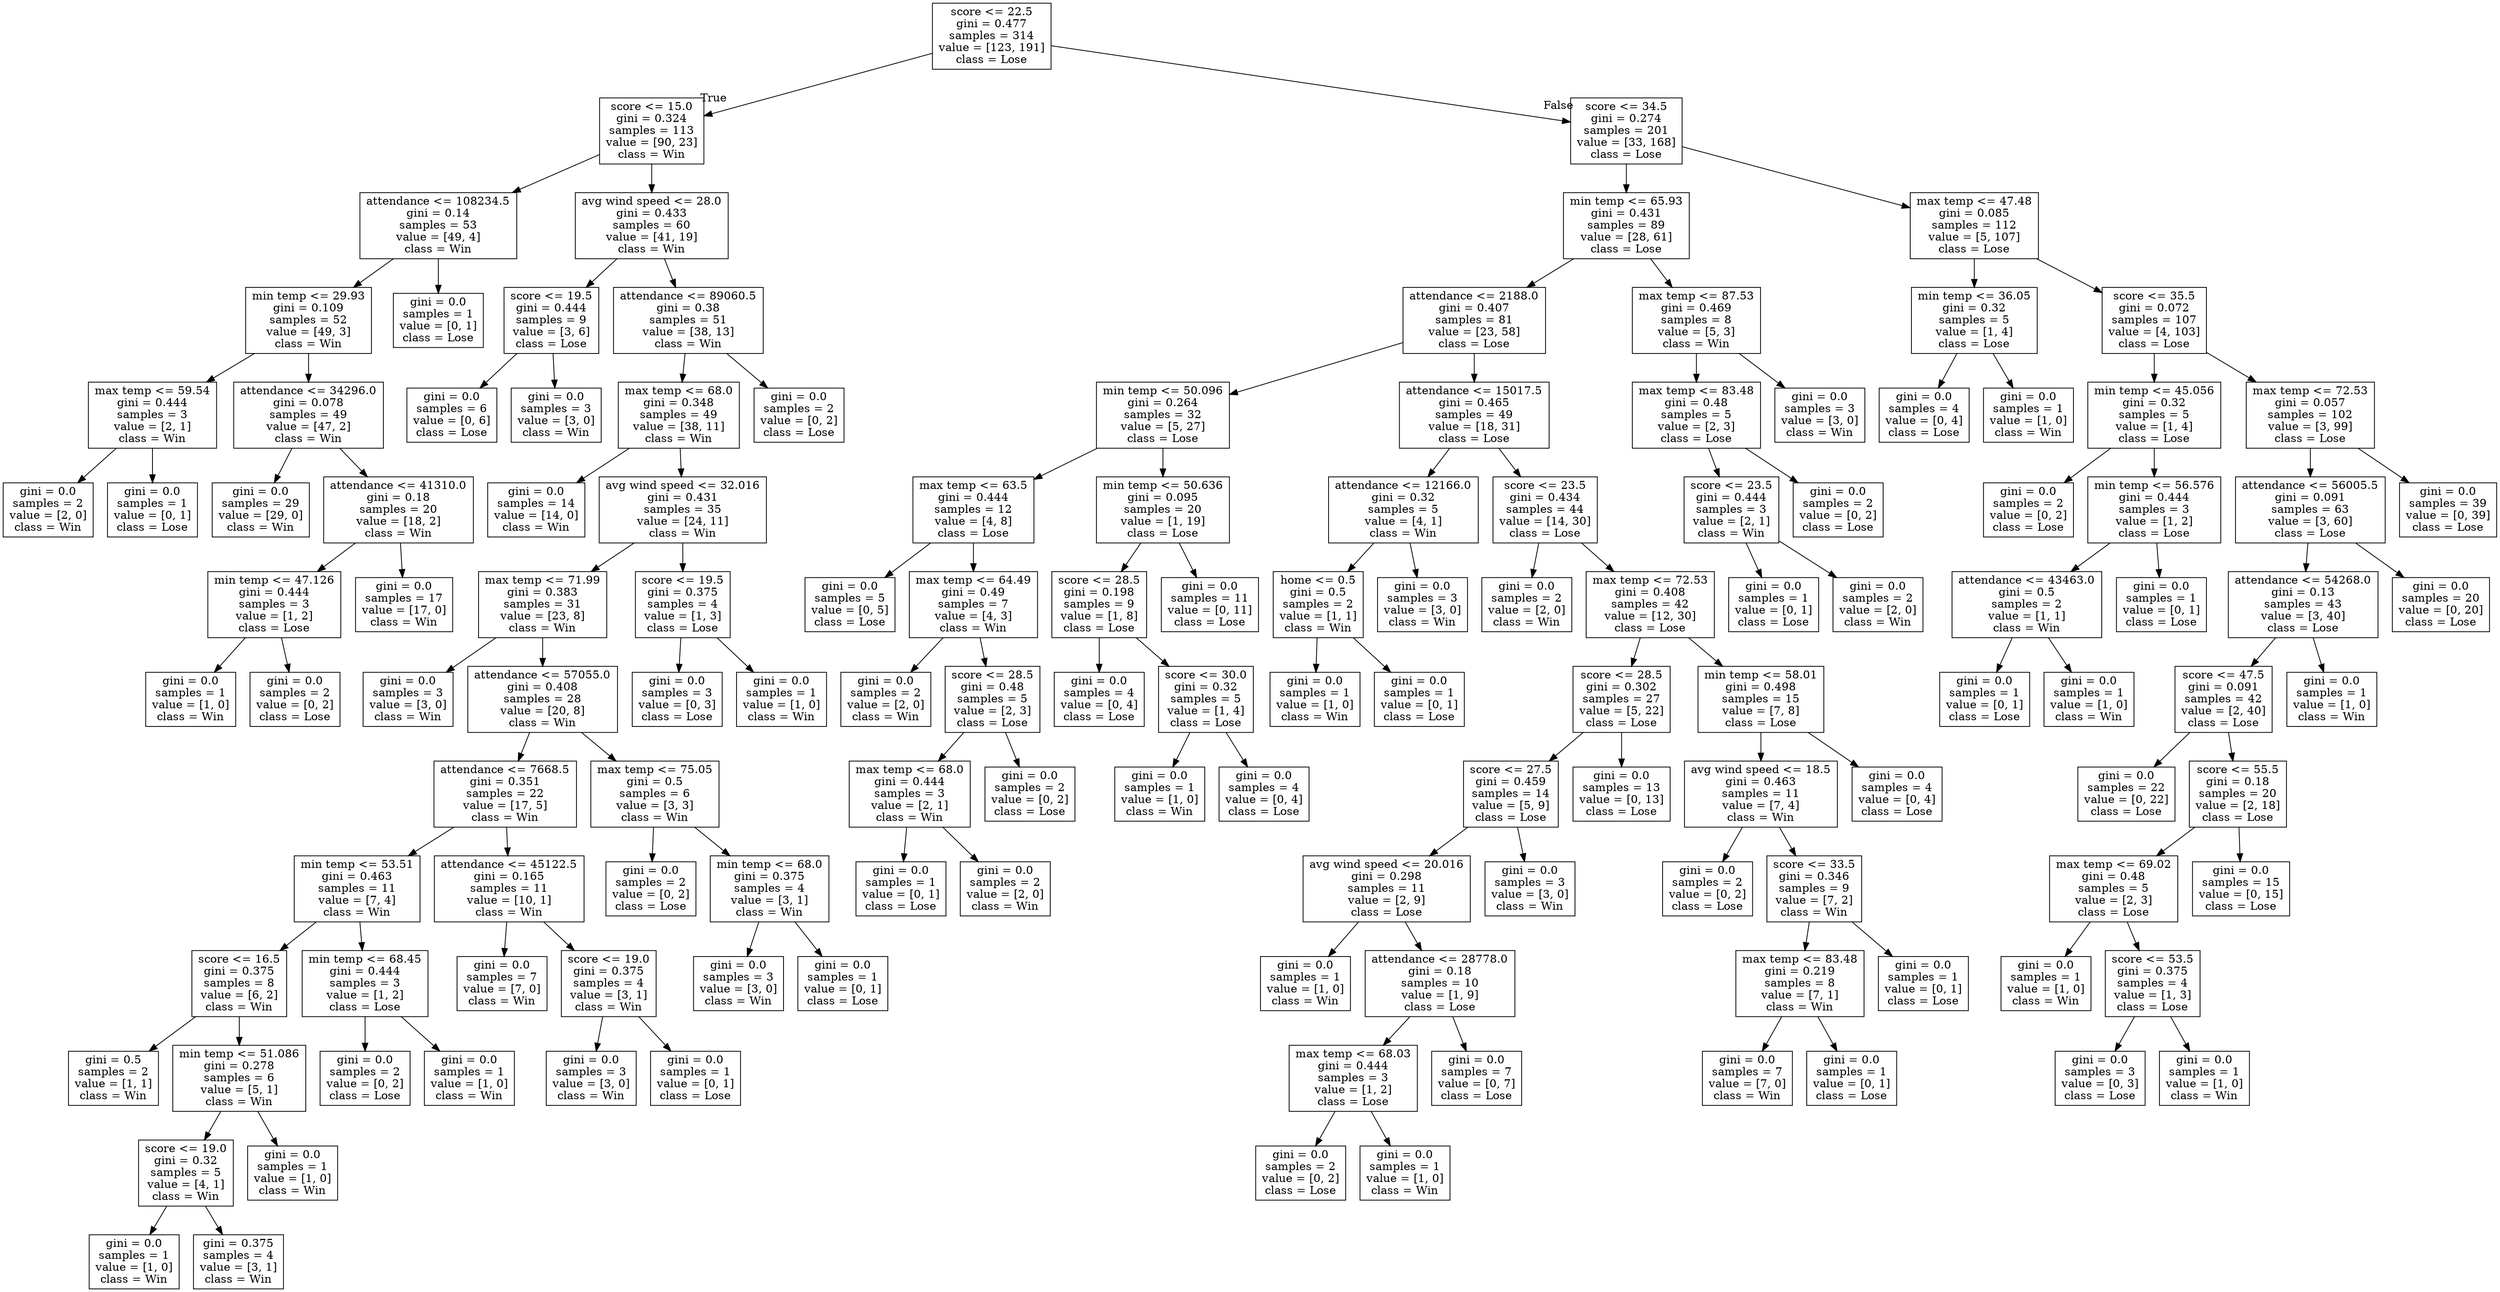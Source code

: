 digraph Tree {
node [shape=box] ;
0 [label="score <= 22.5\ngini = 0.477\nsamples = 314\nvalue = [123, 191]\nclass = Lose"] ;
1 [label="score <= 15.0\ngini = 0.324\nsamples = 113\nvalue = [90, 23]\nclass = Win"] ;
0 -> 1 [labeldistance=2.5, labelangle=45, headlabel="True"] ;
2 [label="attendance <= 108234.5\ngini = 0.14\nsamples = 53\nvalue = [49, 4]\nclass = Win"] ;
1 -> 2 ;
3 [label="min temp <= 29.93\ngini = 0.109\nsamples = 52\nvalue = [49, 3]\nclass = Win"] ;
2 -> 3 ;
4 [label="max temp <= 59.54\ngini = 0.444\nsamples = 3\nvalue = [2, 1]\nclass = Win"] ;
3 -> 4 ;
5 [label="gini = 0.0\nsamples = 2\nvalue = [2, 0]\nclass = Win"] ;
4 -> 5 ;
6 [label="gini = 0.0\nsamples = 1\nvalue = [0, 1]\nclass = Lose"] ;
4 -> 6 ;
7 [label="attendance <= 34296.0\ngini = 0.078\nsamples = 49\nvalue = [47, 2]\nclass = Win"] ;
3 -> 7 ;
8 [label="gini = 0.0\nsamples = 29\nvalue = [29, 0]\nclass = Win"] ;
7 -> 8 ;
9 [label="attendance <= 41310.0\ngini = 0.18\nsamples = 20\nvalue = [18, 2]\nclass = Win"] ;
7 -> 9 ;
10 [label="min temp <= 47.126\ngini = 0.444\nsamples = 3\nvalue = [1, 2]\nclass = Lose"] ;
9 -> 10 ;
11 [label="gini = 0.0\nsamples = 1\nvalue = [1, 0]\nclass = Win"] ;
10 -> 11 ;
12 [label="gini = 0.0\nsamples = 2\nvalue = [0, 2]\nclass = Lose"] ;
10 -> 12 ;
13 [label="gini = 0.0\nsamples = 17\nvalue = [17, 0]\nclass = Win"] ;
9 -> 13 ;
14 [label="gini = 0.0\nsamples = 1\nvalue = [0, 1]\nclass = Lose"] ;
2 -> 14 ;
15 [label="avg wind speed <= 28.0\ngini = 0.433\nsamples = 60\nvalue = [41, 19]\nclass = Win"] ;
1 -> 15 ;
16 [label="score <= 19.5\ngini = 0.444\nsamples = 9\nvalue = [3, 6]\nclass = Lose"] ;
15 -> 16 ;
17 [label="gini = 0.0\nsamples = 6\nvalue = [0, 6]\nclass = Lose"] ;
16 -> 17 ;
18 [label="gini = 0.0\nsamples = 3\nvalue = [3, 0]\nclass = Win"] ;
16 -> 18 ;
19 [label="attendance <= 89060.5\ngini = 0.38\nsamples = 51\nvalue = [38, 13]\nclass = Win"] ;
15 -> 19 ;
20 [label="max temp <= 68.0\ngini = 0.348\nsamples = 49\nvalue = [38, 11]\nclass = Win"] ;
19 -> 20 ;
21 [label="gini = 0.0\nsamples = 14\nvalue = [14, 0]\nclass = Win"] ;
20 -> 21 ;
22 [label="avg wind speed <= 32.016\ngini = 0.431\nsamples = 35\nvalue = [24, 11]\nclass = Win"] ;
20 -> 22 ;
23 [label="max temp <= 71.99\ngini = 0.383\nsamples = 31\nvalue = [23, 8]\nclass = Win"] ;
22 -> 23 ;
24 [label="gini = 0.0\nsamples = 3\nvalue = [3, 0]\nclass = Win"] ;
23 -> 24 ;
25 [label="attendance <= 57055.0\ngini = 0.408\nsamples = 28\nvalue = [20, 8]\nclass = Win"] ;
23 -> 25 ;
26 [label="attendance <= 7668.5\ngini = 0.351\nsamples = 22\nvalue = [17, 5]\nclass = Win"] ;
25 -> 26 ;
27 [label="min temp <= 53.51\ngini = 0.463\nsamples = 11\nvalue = [7, 4]\nclass = Win"] ;
26 -> 27 ;
28 [label="score <= 16.5\ngini = 0.375\nsamples = 8\nvalue = [6, 2]\nclass = Win"] ;
27 -> 28 ;
29 [label="gini = 0.5\nsamples = 2\nvalue = [1, 1]\nclass = Win"] ;
28 -> 29 ;
30 [label="min temp <= 51.086\ngini = 0.278\nsamples = 6\nvalue = [5, 1]\nclass = Win"] ;
28 -> 30 ;
31 [label="score <= 19.0\ngini = 0.32\nsamples = 5\nvalue = [4, 1]\nclass = Win"] ;
30 -> 31 ;
32 [label="gini = 0.0\nsamples = 1\nvalue = [1, 0]\nclass = Win"] ;
31 -> 32 ;
33 [label="gini = 0.375\nsamples = 4\nvalue = [3, 1]\nclass = Win"] ;
31 -> 33 ;
34 [label="gini = 0.0\nsamples = 1\nvalue = [1, 0]\nclass = Win"] ;
30 -> 34 ;
35 [label="min temp <= 68.45\ngini = 0.444\nsamples = 3\nvalue = [1, 2]\nclass = Lose"] ;
27 -> 35 ;
36 [label="gini = 0.0\nsamples = 2\nvalue = [0, 2]\nclass = Lose"] ;
35 -> 36 ;
37 [label="gini = 0.0\nsamples = 1\nvalue = [1, 0]\nclass = Win"] ;
35 -> 37 ;
38 [label="attendance <= 45122.5\ngini = 0.165\nsamples = 11\nvalue = [10, 1]\nclass = Win"] ;
26 -> 38 ;
39 [label="gini = 0.0\nsamples = 7\nvalue = [7, 0]\nclass = Win"] ;
38 -> 39 ;
40 [label="score <= 19.0\ngini = 0.375\nsamples = 4\nvalue = [3, 1]\nclass = Win"] ;
38 -> 40 ;
41 [label="gini = 0.0\nsamples = 3\nvalue = [3, 0]\nclass = Win"] ;
40 -> 41 ;
42 [label="gini = 0.0\nsamples = 1\nvalue = [0, 1]\nclass = Lose"] ;
40 -> 42 ;
43 [label="max temp <= 75.05\ngini = 0.5\nsamples = 6\nvalue = [3, 3]\nclass = Win"] ;
25 -> 43 ;
44 [label="gini = 0.0\nsamples = 2\nvalue = [0, 2]\nclass = Lose"] ;
43 -> 44 ;
45 [label="min temp <= 68.0\ngini = 0.375\nsamples = 4\nvalue = [3, 1]\nclass = Win"] ;
43 -> 45 ;
46 [label="gini = 0.0\nsamples = 3\nvalue = [3, 0]\nclass = Win"] ;
45 -> 46 ;
47 [label="gini = 0.0\nsamples = 1\nvalue = [0, 1]\nclass = Lose"] ;
45 -> 47 ;
48 [label="score <= 19.5\ngini = 0.375\nsamples = 4\nvalue = [1, 3]\nclass = Lose"] ;
22 -> 48 ;
49 [label="gini = 0.0\nsamples = 3\nvalue = [0, 3]\nclass = Lose"] ;
48 -> 49 ;
50 [label="gini = 0.0\nsamples = 1\nvalue = [1, 0]\nclass = Win"] ;
48 -> 50 ;
51 [label="gini = 0.0\nsamples = 2\nvalue = [0, 2]\nclass = Lose"] ;
19 -> 51 ;
52 [label="score <= 34.5\ngini = 0.274\nsamples = 201\nvalue = [33, 168]\nclass = Lose"] ;
0 -> 52 [labeldistance=2.5, labelangle=-45, headlabel="False"] ;
53 [label="min temp <= 65.93\ngini = 0.431\nsamples = 89\nvalue = [28, 61]\nclass = Lose"] ;
52 -> 53 ;
54 [label="attendance <= 2188.0\ngini = 0.407\nsamples = 81\nvalue = [23, 58]\nclass = Lose"] ;
53 -> 54 ;
55 [label="min temp <= 50.096\ngini = 0.264\nsamples = 32\nvalue = [5, 27]\nclass = Lose"] ;
54 -> 55 ;
56 [label="max temp <= 63.5\ngini = 0.444\nsamples = 12\nvalue = [4, 8]\nclass = Lose"] ;
55 -> 56 ;
57 [label="gini = 0.0\nsamples = 5\nvalue = [0, 5]\nclass = Lose"] ;
56 -> 57 ;
58 [label="max temp <= 64.49\ngini = 0.49\nsamples = 7\nvalue = [4, 3]\nclass = Win"] ;
56 -> 58 ;
59 [label="gini = 0.0\nsamples = 2\nvalue = [2, 0]\nclass = Win"] ;
58 -> 59 ;
60 [label="score <= 28.5\ngini = 0.48\nsamples = 5\nvalue = [2, 3]\nclass = Lose"] ;
58 -> 60 ;
61 [label="max temp <= 68.0\ngini = 0.444\nsamples = 3\nvalue = [2, 1]\nclass = Win"] ;
60 -> 61 ;
62 [label="gini = 0.0\nsamples = 1\nvalue = [0, 1]\nclass = Lose"] ;
61 -> 62 ;
63 [label="gini = 0.0\nsamples = 2\nvalue = [2, 0]\nclass = Win"] ;
61 -> 63 ;
64 [label="gini = 0.0\nsamples = 2\nvalue = [0, 2]\nclass = Lose"] ;
60 -> 64 ;
65 [label="min temp <= 50.636\ngini = 0.095\nsamples = 20\nvalue = [1, 19]\nclass = Lose"] ;
55 -> 65 ;
66 [label="score <= 28.5\ngini = 0.198\nsamples = 9\nvalue = [1, 8]\nclass = Lose"] ;
65 -> 66 ;
67 [label="gini = 0.0\nsamples = 4\nvalue = [0, 4]\nclass = Lose"] ;
66 -> 67 ;
68 [label="score <= 30.0\ngini = 0.32\nsamples = 5\nvalue = [1, 4]\nclass = Lose"] ;
66 -> 68 ;
69 [label="gini = 0.0\nsamples = 1\nvalue = [1, 0]\nclass = Win"] ;
68 -> 69 ;
70 [label="gini = 0.0\nsamples = 4\nvalue = [0, 4]\nclass = Lose"] ;
68 -> 70 ;
71 [label="gini = 0.0\nsamples = 11\nvalue = [0, 11]\nclass = Lose"] ;
65 -> 71 ;
72 [label="attendance <= 15017.5\ngini = 0.465\nsamples = 49\nvalue = [18, 31]\nclass = Lose"] ;
54 -> 72 ;
73 [label="attendance <= 12166.0\ngini = 0.32\nsamples = 5\nvalue = [4, 1]\nclass = Win"] ;
72 -> 73 ;
74 [label="home <= 0.5\ngini = 0.5\nsamples = 2\nvalue = [1, 1]\nclass = Win"] ;
73 -> 74 ;
75 [label="gini = 0.0\nsamples = 1\nvalue = [1, 0]\nclass = Win"] ;
74 -> 75 ;
76 [label="gini = 0.0\nsamples = 1\nvalue = [0, 1]\nclass = Lose"] ;
74 -> 76 ;
77 [label="gini = 0.0\nsamples = 3\nvalue = [3, 0]\nclass = Win"] ;
73 -> 77 ;
78 [label="score <= 23.5\ngini = 0.434\nsamples = 44\nvalue = [14, 30]\nclass = Lose"] ;
72 -> 78 ;
79 [label="gini = 0.0\nsamples = 2\nvalue = [2, 0]\nclass = Win"] ;
78 -> 79 ;
80 [label="max temp <= 72.53\ngini = 0.408\nsamples = 42\nvalue = [12, 30]\nclass = Lose"] ;
78 -> 80 ;
81 [label="score <= 28.5\ngini = 0.302\nsamples = 27\nvalue = [5, 22]\nclass = Lose"] ;
80 -> 81 ;
82 [label="score <= 27.5\ngini = 0.459\nsamples = 14\nvalue = [5, 9]\nclass = Lose"] ;
81 -> 82 ;
83 [label="avg wind speed <= 20.016\ngini = 0.298\nsamples = 11\nvalue = [2, 9]\nclass = Lose"] ;
82 -> 83 ;
84 [label="gini = 0.0\nsamples = 1\nvalue = [1, 0]\nclass = Win"] ;
83 -> 84 ;
85 [label="attendance <= 28778.0\ngini = 0.18\nsamples = 10\nvalue = [1, 9]\nclass = Lose"] ;
83 -> 85 ;
86 [label="max temp <= 68.03\ngini = 0.444\nsamples = 3\nvalue = [1, 2]\nclass = Lose"] ;
85 -> 86 ;
87 [label="gini = 0.0\nsamples = 2\nvalue = [0, 2]\nclass = Lose"] ;
86 -> 87 ;
88 [label="gini = 0.0\nsamples = 1\nvalue = [1, 0]\nclass = Win"] ;
86 -> 88 ;
89 [label="gini = 0.0\nsamples = 7\nvalue = [0, 7]\nclass = Lose"] ;
85 -> 89 ;
90 [label="gini = 0.0\nsamples = 3\nvalue = [3, 0]\nclass = Win"] ;
82 -> 90 ;
91 [label="gini = 0.0\nsamples = 13\nvalue = [0, 13]\nclass = Lose"] ;
81 -> 91 ;
92 [label="min temp <= 58.01\ngini = 0.498\nsamples = 15\nvalue = [7, 8]\nclass = Lose"] ;
80 -> 92 ;
93 [label="avg wind speed <= 18.5\ngini = 0.463\nsamples = 11\nvalue = [7, 4]\nclass = Win"] ;
92 -> 93 ;
94 [label="gini = 0.0\nsamples = 2\nvalue = [0, 2]\nclass = Lose"] ;
93 -> 94 ;
95 [label="score <= 33.5\ngini = 0.346\nsamples = 9\nvalue = [7, 2]\nclass = Win"] ;
93 -> 95 ;
96 [label="max temp <= 83.48\ngini = 0.219\nsamples = 8\nvalue = [7, 1]\nclass = Win"] ;
95 -> 96 ;
97 [label="gini = 0.0\nsamples = 7\nvalue = [7, 0]\nclass = Win"] ;
96 -> 97 ;
98 [label="gini = 0.0\nsamples = 1\nvalue = [0, 1]\nclass = Lose"] ;
96 -> 98 ;
99 [label="gini = 0.0\nsamples = 1\nvalue = [0, 1]\nclass = Lose"] ;
95 -> 99 ;
100 [label="gini = 0.0\nsamples = 4\nvalue = [0, 4]\nclass = Lose"] ;
92 -> 100 ;
101 [label="max temp <= 87.53\ngini = 0.469\nsamples = 8\nvalue = [5, 3]\nclass = Win"] ;
53 -> 101 ;
102 [label="max temp <= 83.48\ngini = 0.48\nsamples = 5\nvalue = [2, 3]\nclass = Lose"] ;
101 -> 102 ;
103 [label="score <= 23.5\ngini = 0.444\nsamples = 3\nvalue = [2, 1]\nclass = Win"] ;
102 -> 103 ;
104 [label="gini = 0.0\nsamples = 1\nvalue = [0, 1]\nclass = Lose"] ;
103 -> 104 ;
105 [label="gini = 0.0\nsamples = 2\nvalue = [2, 0]\nclass = Win"] ;
103 -> 105 ;
106 [label="gini = 0.0\nsamples = 2\nvalue = [0, 2]\nclass = Lose"] ;
102 -> 106 ;
107 [label="gini = 0.0\nsamples = 3\nvalue = [3, 0]\nclass = Win"] ;
101 -> 107 ;
108 [label="max temp <= 47.48\ngini = 0.085\nsamples = 112\nvalue = [5, 107]\nclass = Lose"] ;
52 -> 108 ;
109 [label="min temp <= 36.05\ngini = 0.32\nsamples = 5\nvalue = [1, 4]\nclass = Lose"] ;
108 -> 109 ;
110 [label="gini = 0.0\nsamples = 4\nvalue = [0, 4]\nclass = Lose"] ;
109 -> 110 ;
111 [label="gini = 0.0\nsamples = 1\nvalue = [1, 0]\nclass = Win"] ;
109 -> 111 ;
112 [label="score <= 35.5\ngini = 0.072\nsamples = 107\nvalue = [4, 103]\nclass = Lose"] ;
108 -> 112 ;
113 [label="min temp <= 45.056\ngini = 0.32\nsamples = 5\nvalue = [1, 4]\nclass = Lose"] ;
112 -> 113 ;
114 [label="gini = 0.0\nsamples = 2\nvalue = [0, 2]\nclass = Lose"] ;
113 -> 114 ;
115 [label="min temp <= 56.576\ngini = 0.444\nsamples = 3\nvalue = [1, 2]\nclass = Lose"] ;
113 -> 115 ;
116 [label="attendance <= 43463.0\ngini = 0.5\nsamples = 2\nvalue = [1, 1]\nclass = Win"] ;
115 -> 116 ;
117 [label="gini = 0.0\nsamples = 1\nvalue = [0, 1]\nclass = Lose"] ;
116 -> 117 ;
118 [label="gini = 0.0\nsamples = 1\nvalue = [1, 0]\nclass = Win"] ;
116 -> 118 ;
119 [label="gini = 0.0\nsamples = 1\nvalue = [0, 1]\nclass = Lose"] ;
115 -> 119 ;
120 [label="max temp <= 72.53\ngini = 0.057\nsamples = 102\nvalue = [3, 99]\nclass = Lose"] ;
112 -> 120 ;
121 [label="attendance <= 56005.5\ngini = 0.091\nsamples = 63\nvalue = [3, 60]\nclass = Lose"] ;
120 -> 121 ;
122 [label="attendance <= 54268.0\ngini = 0.13\nsamples = 43\nvalue = [3, 40]\nclass = Lose"] ;
121 -> 122 ;
123 [label="score <= 47.5\ngini = 0.091\nsamples = 42\nvalue = [2, 40]\nclass = Lose"] ;
122 -> 123 ;
124 [label="gini = 0.0\nsamples = 22\nvalue = [0, 22]\nclass = Lose"] ;
123 -> 124 ;
125 [label="score <= 55.5\ngini = 0.18\nsamples = 20\nvalue = [2, 18]\nclass = Lose"] ;
123 -> 125 ;
126 [label="max temp <= 69.02\ngini = 0.48\nsamples = 5\nvalue = [2, 3]\nclass = Lose"] ;
125 -> 126 ;
127 [label="gini = 0.0\nsamples = 1\nvalue = [1, 0]\nclass = Win"] ;
126 -> 127 ;
128 [label="score <= 53.5\ngini = 0.375\nsamples = 4\nvalue = [1, 3]\nclass = Lose"] ;
126 -> 128 ;
129 [label="gini = 0.0\nsamples = 3\nvalue = [0, 3]\nclass = Lose"] ;
128 -> 129 ;
130 [label="gini = 0.0\nsamples = 1\nvalue = [1, 0]\nclass = Win"] ;
128 -> 130 ;
131 [label="gini = 0.0\nsamples = 15\nvalue = [0, 15]\nclass = Lose"] ;
125 -> 131 ;
132 [label="gini = 0.0\nsamples = 1\nvalue = [1, 0]\nclass = Win"] ;
122 -> 132 ;
133 [label="gini = 0.0\nsamples = 20\nvalue = [0, 20]\nclass = Lose"] ;
121 -> 133 ;
134 [label="gini = 0.0\nsamples = 39\nvalue = [0, 39]\nclass = Lose"] ;
120 -> 134 ;
}